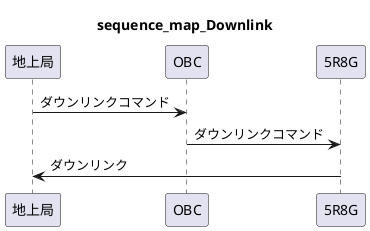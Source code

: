 @startuml
title sequence_map_Downlink
地上局 -> OBC : ダウンリンクコマンド
OBC -> 5R8G : ダウンリンクコマンド
5R8G -> 地上局 : ダウンリンク
@enduml
